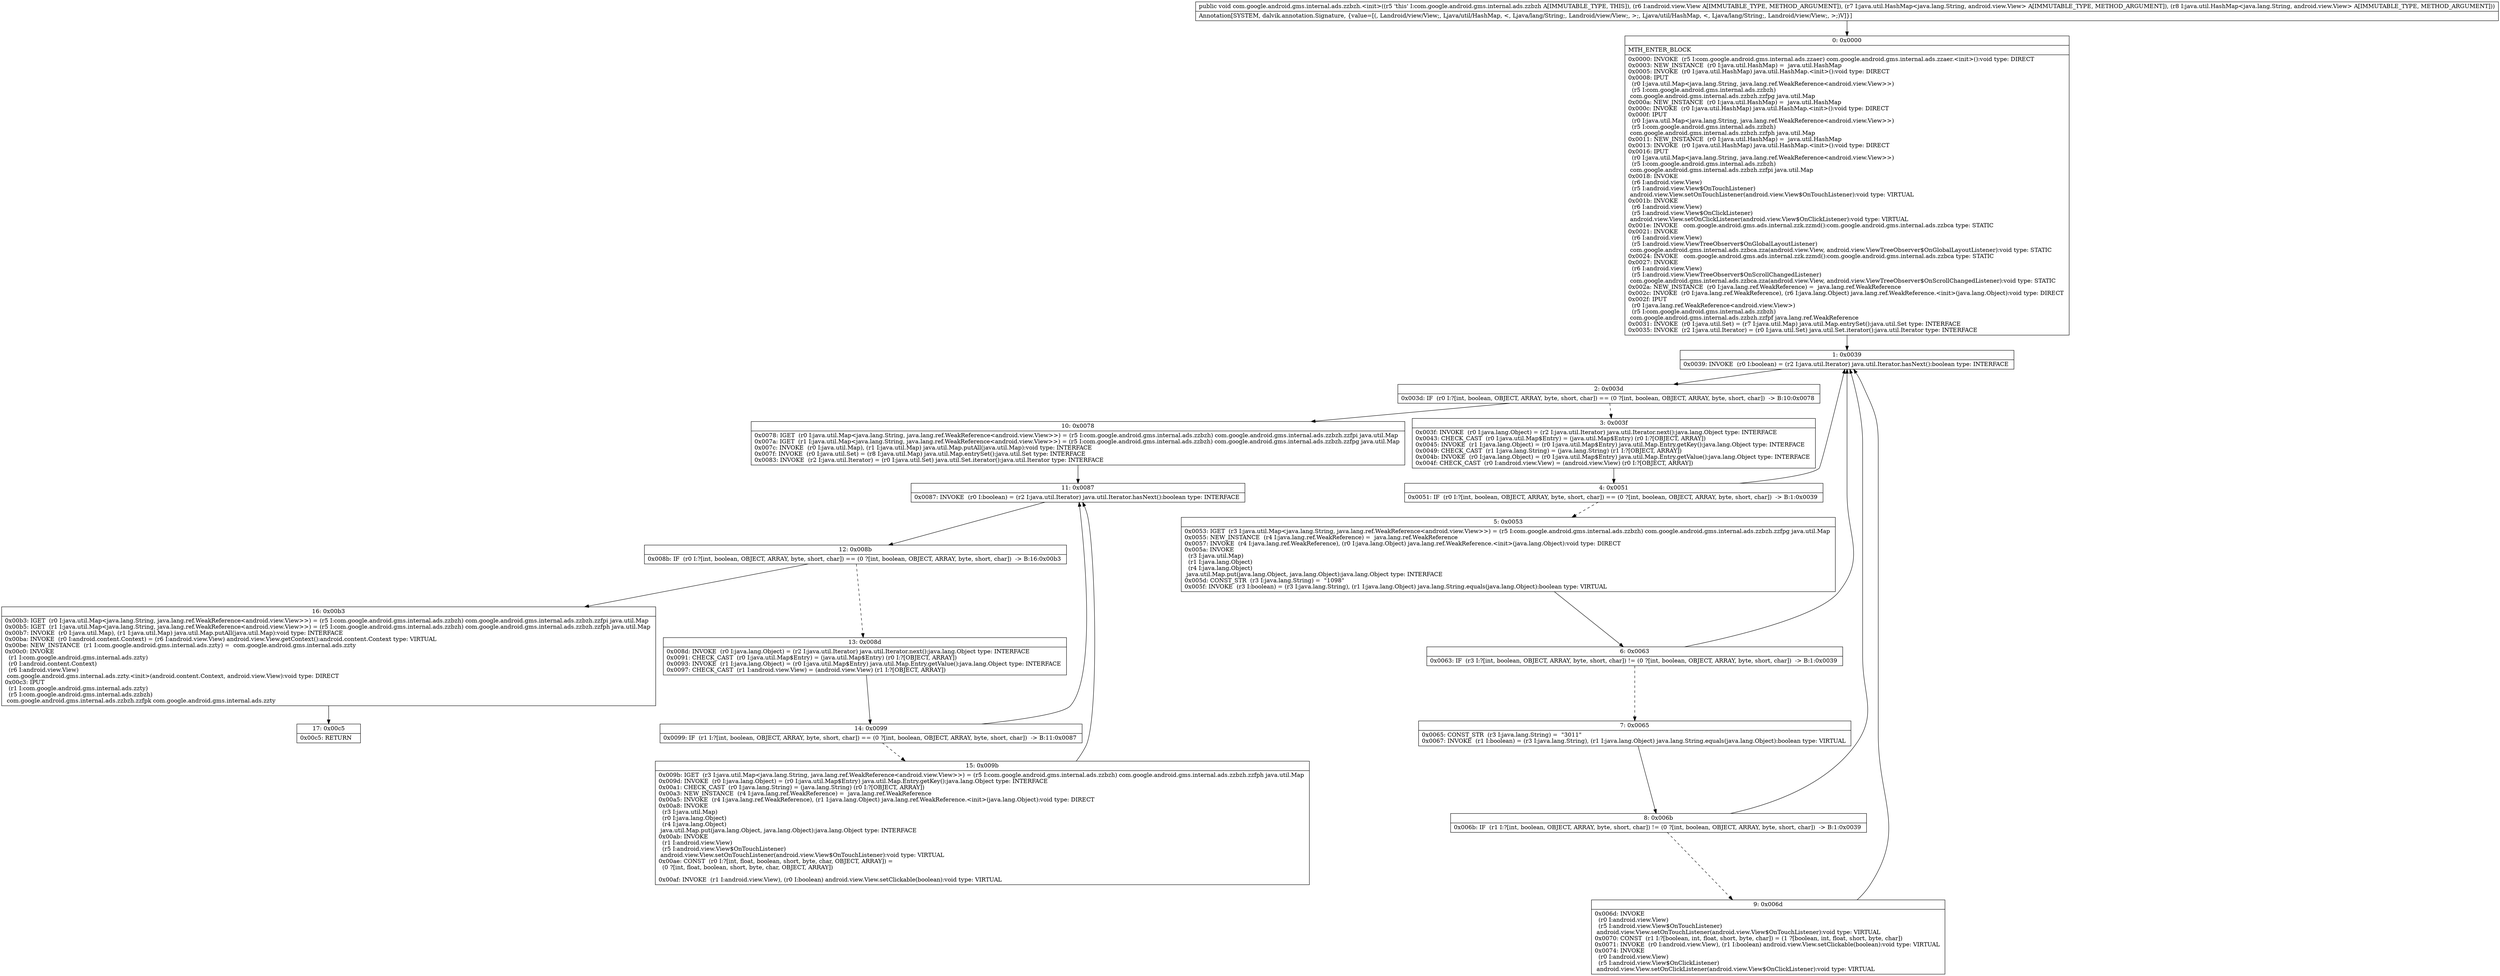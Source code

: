 digraph "CFG forcom.google.android.gms.internal.ads.zzbzh.\<init\>(Landroid\/view\/View;Ljava\/util\/HashMap;Ljava\/util\/HashMap;)V" {
Node_0 [shape=record,label="{0\:\ 0x0000|MTH_ENTER_BLOCK\l|0x0000: INVOKE  (r5 I:com.google.android.gms.internal.ads.zzaer) com.google.android.gms.internal.ads.zzaer.\<init\>():void type: DIRECT \l0x0003: NEW_INSTANCE  (r0 I:java.util.HashMap) =  java.util.HashMap \l0x0005: INVOKE  (r0 I:java.util.HashMap) java.util.HashMap.\<init\>():void type: DIRECT \l0x0008: IPUT  \l  (r0 I:java.util.Map\<java.lang.String, java.lang.ref.WeakReference\<android.view.View\>\>)\l  (r5 I:com.google.android.gms.internal.ads.zzbzh)\l com.google.android.gms.internal.ads.zzbzh.zzfpg java.util.Map \l0x000a: NEW_INSTANCE  (r0 I:java.util.HashMap) =  java.util.HashMap \l0x000c: INVOKE  (r0 I:java.util.HashMap) java.util.HashMap.\<init\>():void type: DIRECT \l0x000f: IPUT  \l  (r0 I:java.util.Map\<java.lang.String, java.lang.ref.WeakReference\<android.view.View\>\>)\l  (r5 I:com.google.android.gms.internal.ads.zzbzh)\l com.google.android.gms.internal.ads.zzbzh.zzfph java.util.Map \l0x0011: NEW_INSTANCE  (r0 I:java.util.HashMap) =  java.util.HashMap \l0x0013: INVOKE  (r0 I:java.util.HashMap) java.util.HashMap.\<init\>():void type: DIRECT \l0x0016: IPUT  \l  (r0 I:java.util.Map\<java.lang.String, java.lang.ref.WeakReference\<android.view.View\>\>)\l  (r5 I:com.google.android.gms.internal.ads.zzbzh)\l com.google.android.gms.internal.ads.zzbzh.zzfpi java.util.Map \l0x0018: INVOKE  \l  (r6 I:android.view.View)\l  (r5 I:android.view.View$OnTouchListener)\l android.view.View.setOnTouchListener(android.view.View$OnTouchListener):void type: VIRTUAL \l0x001b: INVOKE  \l  (r6 I:android.view.View)\l  (r5 I:android.view.View$OnClickListener)\l android.view.View.setOnClickListener(android.view.View$OnClickListener):void type: VIRTUAL \l0x001e: INVOKE   com.google.android.gms.ads.internal.zzk.zzmd():com.google.android.gms.internal.ads.zzbca type: STATIC \l0x0021: INVOKE  \l  (r6 I:android.view.View)\l  (r5 I:android.view.ViewTreeObserver$OnGlobalLayoutListener)\l com.google.android.gms.internal.ads.zzbca.zza(android.view.View, android.view.ViewTreeObserver$OnGlobalLayoutListener):void type: STATIC \l0x0024: INVOKE   com.google.android.gms.ads.internal.zzk.zzmd():com.google.android.gms.internal.ads.zzbca type: STATIC \l0x0027: INVOKE  \l  (r6 I:android.view.View)\l  (r5 I:android.view.ViewTreeObserver$OnScrollChangedListener)\l com.google.android.gms.internal.ads.zzbca.zza(android.view.View, android.view.ViewTreeObserver$OnScrollChangedListener):void type: STATIC \l0x002a: NEW_INSTANCE  (r0 I:java.lang.ref.WeakReference) =  java.lang.ref.WeakReference \l0x002c: INVOKE  (r0 I:java.lang.ref.WeakReference), (r6 I:java.lang.Object) java.lang.ref.WeakReference.\<init\>(java.lang.Object):void type: DIRECT \l0x002f: IPUT  \l  (r0 I:java.lang.ref.WeakReference\<android.view.View\>)\l  (r5 I:com.google.android.gms.internal.ads.zzbzh)\l com.google.android.gms.internal.ads.zzbzh.zzfpf java.lang.ref.WeakReference \l0x0031: INVOKE  (r0 I:java.util.Set) = (r7 I:java.util.Map) java.util.Map.entrySet():java.util.Set type: INTERFACE \l0x0035: INVOKE  (r2 I:java.util.Iterator) = (r0 I:java.util.Set) java.util.Set.iterator():java.util.Iterator type: INTERFACE \l}"];
Node_1 [shape=record,label="{1\:\ 0x0039|0x0039: INVOKE  (r0 I:boolean) = (r2 I:java.util.Iterator) java.util.Iterator.hasNext():boolean type: INTERFACE \l}"];
Node_2 [shape=record,label="{2\:\ 0x003d|0x003d: IF  (r0 I:?[int, boolean, OBJECT, ARRAY, byte, short, char]) == (0 ?[int, boolean, OBJECT, ARRAY, byte, short, char])  \-\> B:10:0x0078 \l}"];
Node_3 [shape=record,label="{3\:\ 0x003f|0x003f: INVOKE  (r0 I:java.lang.Object) = (r2 I:java.util.Iterator) java.util.Iterator.next():java.lang.Object type: INTERFACE \l0x0043: CHECK_CAST  (r0 I:java.util.Map$Entry) = (java.util.Map$Entry) (r0 I:?[OBJECT, ARRAY]) \l0x0045: INVOKE  (r1 I:java.lang.Object) = (r0 I:java.util.Map$Entry) java.util.Map.Entry.getKey():java.lang.Object type: INTERFACE \l0x0049: CHECK_CAST  (r1 I:java.lang.String) = (java.lang.String) (r1 I:?[OBJECT, ARRAY]) \l0x004b: INVOKE  (r0 I:java.lang.Object) = (r0 I:java.util.Map$Entry) java.util.Map.Entry.getValue():java.lang.Object type: INTERFACE \l0x004f: CHECK_CAST  (r0 I:android.view.View) = (android.view.View) (r0 I:?[OBJECT, ARRAY]) \l}"];
Node_4 [shape=record,label="{4\:\ 0x0051|0x0051: IF  (r0 I:?[int, boolean, OBJECT, ARRAY, byte, short, char]) == (0 ?[int, boolean, OBJECT, ARRAY, byte, short, char])  \-\> B:1:0x0039 \l}"];
Node_5 [shape=record,label="{5\:\ 0x0053|0x0053: IGET  (r3 I:java.util.Map\<java.lang.String, java.lang.ref.WeakReference\<android.view.View\>\>) = (r5 I:com.google.android.gms.internal.ads.zzbzh) com.google.android.gms.internal.ads.zzbzh.zzfpg java.util.Map \l0x0055: NEW_INSTANCE  (r4 I:java.lang.ref.WeakReference) =  java.lang.ref.WeakReference \l0x0057: INVOKE  (r4 I:java.lang.ref.WeakReference), (r0 I:java.lang.Object) java.lang.ref.WeakReference.\<init\>(java.lang.Object):void type: DIRECT \l0x005a: INVOKE  \l  (r3 I:java.util.Map)\l  (r1 I:java.lang.Object)\l  (r4 I:java.lang.Object)\l java.util.Map.put(java.lang.Object, java.lang.Object):java.lang.Object type: INTERFACE \l0x005d: CONST_STR  (r3 I:java.lang.String) =  \"1098\" \l0x005f: INVOKE  (r3 I:boolean) = (r3 I:java.lang.String), (r1 I:java.lang.Object) java.lang.String.equals(java.lang.Object):boolean type: VIRTUAL \l}"];
Node_6 [shape=record,label="{6\:\ 0x0063|0x0063: IF  (r3 I:?[int, boolean, OBJECT, ARRAY, byte, short, char]) != (0 ?[int, boolean, OBJECT, ARRAY, byte, short, char])  \-\> B:1:0x0039 \l}"];
Node_7 [shape=record,label="{7\:\ 0x0065|0x0065: CONST_STR  (r3 I:java.lang.String) =  \"3011\" \l0x0067: INVOKE  (r1 I:boolean) = (r3 I:java.lang.String), (r1 I:java.lang.Object) java.lang.String.equals(java.lang.Object):boolean type: VIRTUAL \l}"];
Node_8 [shape=record,label="{8\:\ 0x006b|0x006b: IF  (r1 I:?[int, boolean, OBJECT, ARRAY, byte, short, char]) != (0 ?[int, boolean, OBJECT, ARRAY, byte, short, char])  \-\> B:1:0x0039 \l}"];
Node_9 [shape=record,label="{9\:\ 0x006d|0x006d: INVOKE  \l  (r0 I:android.view.View)\l  (r5 I:android.view.View$OnTouchListener)\l android.view.View.setOnTouchListener(android.view.View$OnTouchListener):void type: VIRTUAL \l0x0070: CONST  (r1 I:?[boolean, int, float, short, byte, char]) = (1 ?[boolean, int, float, short, byte, char]) \l0x0071: INVOKE  (r0 I:android.view.View), (r1 I:boolean) android.view.View.setClickable(boolean):void type: VIRTUAL \l0x0074: INVOKE  \l  (r0 I:android.view.View)\l  (r5 I:android.view.View$OnClickListener)\l android.view.View.setOnClickListener(android.view.View$OnClickListener):void type: VIRTUAL \l}"];
Node_10 [shape=record,label="{10\:\ 0x0078|0x0078: IGET  (r0 I:java.util.Map\<java.lang.String, java.lang.ref.WeakReference\<android.view.View\>\>) = (r5 I:com.google.android.gms.internal.ads.zzbzh) com.google.android.gms.internal.ads.zzbzh.zzfpi java.util.Map \l0x007a: IGET  (r1 I:java.util.Map\<java.lang.String, java.lang.ref.WeakReference\<android.view.View\>\>) = (r5 I:com.google.android.gms.internal.ads.zzbzh) com.google.android.gms.internal.ads.zzbzh.zzfpg java.util.Map \l0x007c: INVOKE  (r0 I:java.util.Map), (r1 I:java.util.Map) java.util.Map.putAll(java.util.Map):void type: INTERFACE \l0x007f: INVOKE  (r0 I:java.util.Set) = (r8 I:java.util.Map) java.util.Map.entrySet():java.util.Set type: INTERFACE \l0x0083: INVOKE  (r2 I:java.util.Iterator) = (r0 I:java.util.Set) java.util.Set.iterator():java.util.Iterator type: INTERFACE \l}"];
Node_11 [shape=record,label="{11\:\ 0x0087|0x0087: INVOKE  (r0 I:boolean) = (r2 I:java.util.Iterator) java.util.Iterator.hasNext():boolean type: INTERFACE \l}"];
Node_12 [shape=record,label="{12\:\ 0x008b|0x008b: IF  (r0 I:?[int, boolean, OBJECT, ARRAY, byte, short, char]) == (0 ?[int, boolean, OBJECT, ARRAY, byte, short, char])  \-\> B:16:0x00b3 \l}"];
Node_13 [shape=record,label="{13\:\ 0x008d|0x008d: INVOKE  (r0 I:java.lang.Object) = (r2 I:java.util.Iterator) java.util.Iterator.next():java.lang.Object type: INTERFACE \l0x0091: CHECK_CAST  (r0 I:java.util.Map$Entry) = (java.util.Map$Entry) (r0 I:?[OBJECT, ARRAY]) \l0x0093: INVOKE  (r1 I:java.lang.Object) = (r0 I:java.util.Map$Entry) java.util.Map.Entry.getValue():java.lang.Object type: INTERFACE \l0x0097: CHECK_CAST  (r1 I:android.view.View) = (android.view.View) (r1 I:?[OBJECT, ARRAY]) \l}"];
Node_14 [shape=record,label="{14\:\ 0x0099|0x0099: IF  (r1 I:?[int, boolean, OBJECT, ARRAY, byte, short, char]) == (0 ?[int, boolean, OBJECT, ARRAY, byte, short, char])  \-\> B:11:0x0087 \l}"];
Node_15 [shape=record,label="{15\:\ 0x009b|0x009b: IGET  (r3 I:java.util.Map\<java.lang.String, java.lang.ref.WeakReference\<android.view.View\>\>) = (r5 I:com.google.android.gms.internal.ads.zzbzh) com.google.android.gms.internal.ads.zzbzh.zzfph java.util.Map \l0x009d: INVOKE  (r0 I:java.lang.Object) = (r0 I:java.util.Map$Entry) java.util.Map.Entry.getKey():java.lang.Object type: INTERFACE \l0x00a1: CHECK_CAST  (r0 I:java.lang.String) = (java.lang.String) (r0 I:?[OBJECT, ARRAY]) \l0x00a3: NEW_INSTANCE  (r4 I:java.lang.ref.WeakReference) =  java.lang.ref.WeakReference \l0x00a5: INVOKE  (r4 I:java.lang.ref.WeakReference), (r1 I:java.lang.Object) java.lang.ref.WeakReference.\<init\>(java.lang.Object):void type: DIRECT \l0x00a8: INVOKE  \l  (r3 I:java.util.Map)\l  (r0 I:java.lang.Object)\l  (r4 I:java.lang.Object)\l java.util.Map.put(java.lang.Object, java.lang.Object):java.lang.Object type: INTERFACE \l0x00ab: INVOKE  \l  (r1 I:android.view.View)\l  (r5 I:android.view.View$OnTouchListener)\l android.view.View.setOnTouchListener(android.view.View$OnTouchListener):void type: VIRTUAL \l0x00ae: CONST  (r0 I:?[int, float, boolean, short, byte, char, OBJECT, ARRAY]) = \l  (0 ?[int, float, boolean, short, byte, char, OBJECT, ARRAY])\l \l0x00af: INVOKE  (r1 I:android.view.View), (r0 I:boolean) android.view.View.setClickable(boolean):void type: VIRTUAL \l}"];
Node_16 [shape=record,label="{16\:\ 0x00b3|0x00b3: IGET  (r0 I:java.util.Map\<java.lang.String, java.lang.ref.WeakReference\<android.view.View\>\>) = (r5 I:com.google.android.gms.internal.ads.zzbzh) com.google.android.gms.internal.ads.zzbzh.zzfpi java.util.Map \l0x00b5: IGET  (r1 I:java.util.Map\<java.lang.String, java.lang.ref.WeakReference\<android.view.View\>\>) = (r5 I:com.google.android.gms.internal.ads.zzbzh) com.google.android.gms.internal.ads.zzbzh.zzfph java.util.Map \l0x00b7: INVOKE  (r0 I:java.util.Map), (r1 I:java.util.Map) java.util.Map.putAll(java.util.Map):void type: INTERFACE \l0x00ba: INVOKE  (r0 I:android.content.Context) = (r6 I:android.view.View) android.view.View.getContext():android.content.Context type: VIRTUAL \l0x00be: NEW_INSTANCE  (r1 I:com.google.android.gms.internal.ads.zzty) =  com.google.android.gms.internal.ads.zzty \l0x00c0: INVOKE  \l  (r1 I:com.google.android.gms.internal.ads.zzty)\l  (r0 I:android.content.Context)\l  (r6 I:android.view.View)\l com.google.android.gms.internal.ads.zzty.\<init\>(android.content.Context, android.view.View):void type: DIRECT \l0x00c3: IPUT  \l  (r1 I:com.google.android.gms.internal.ads.zzty)\l  (r5 I:com.google.android.gms.internal.ads.zzbzh)\l com.google.android.gms.internal.ads.zzbzh.zzfpk com.google.android.gms.internal.ads.zzty \l}"];
Node_17 [shape=record,label="{17\:\ 0x00c5|0x00c5: RETURN   \l}"];
MethodNode[shape=record,label="{public void com.google.android.gms.internal.ads.zzbzh.\<init\>((r5 'this' I:com.google.android.gms.internal.ads.zzbzh A[IMMUTABLE_TYPE, THIS]), (r6 I:android.view.View A[IMMUTABLE_TYPE, METHOD_ARGUMENT]), (r7 I:java.util.HashMap\<java.lang.String, android.view.View\> A[IMMUTABLE_TYPE, METHOD_ARGUMENT]), (r8 I:java.util.HashMap\<java.lang.String, android.view.View\> A[IMMUTABLE_TYPE, METHOD_ARGUMENT]))  | Annotation[SYSTEM, dalvik.annotation.Signature, \{value=[(, Landroid\/view\/View;, Ljava\/util\/HashMap, \<, Ljava\/lang\/String;, Landroid\/view\/View;, \>;, Ljava\/util\/HashMap, \<, Ljava\/lang\/String;, Landroid\/view\/View;, \>;)V]\}]\l}"];
MethodNode -> Node_0;
Node_0 -> Node_1;
Node_1 -> Node_2;
Node_2 -> Node_3[style=dashed];
Node_2 -> Node_10;
Node_3 -> Node_4;
Node_4 -> Node_1;
Node_4 -> Node_5[style=dashed];
Node_5 -> Node_6;
Node_6 -> Node_1;
Node_6 -> Node_7[style=dashed];
Node_7 -> Node_8;
Node_8 -> Node_1;
Node_8 -> Node_9[style=dashed];
Node_9 -> Node_1;
Node_10 -> Node_11;
Node_11 -> Node_12;
Node_12 -> Node_13[style=dashed];
Node_12 -> Node_16;
Node_13 -> Node_14;
Node_14 -> Node_11;
Node_14 -> Node_15[style=dashed];
Node_15 -> Node_11;
Node_16 -> Node_17;
}

